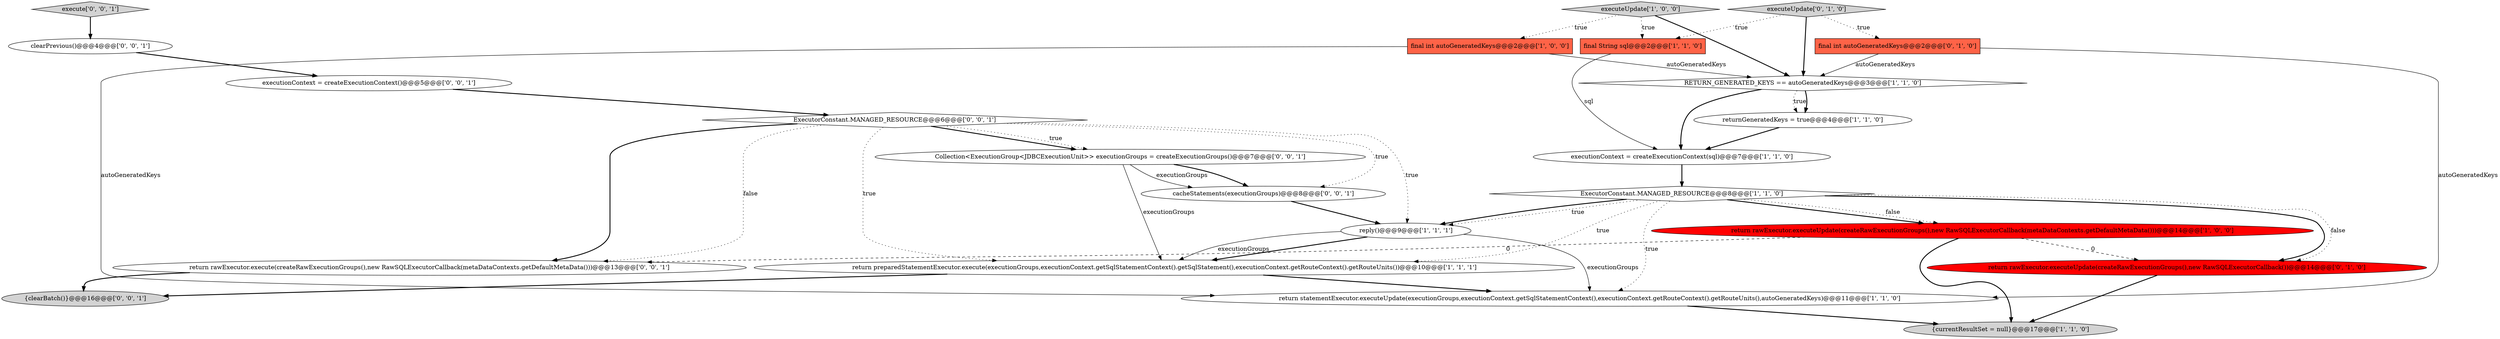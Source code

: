 digraph {
14 [style = filled, label = "executeUpdate['0', '1', '0']", fillcolor = lightgray, shape = diamond image = "AAA0AAABBB2BBB"];
5 [style = filled, label = "final int autoGeneratedKeys@@@2@@@['1', '0', '0']", fillcolor = tomato, shape = box image = "AAA0AAABBB1BBB"];
20 [style = filled, label = "{clearBatch()}@@@16@@@['0', '0', '1']", fillcolor = lightgray, shape = ellipse image = "AAA0AAABBB3BBB"];
18 [style = filled, label = "cacheStatements(executionGroups)@@@8@@@['0', '0', '1']", fillcolor = white, shape = ellipse image = "AAA0AAABBB3BBB"];
17 [style = filled, label = "execute['0', '0', '1']", fillcolor = lightgray, shape = diamond image = "AAA0AAABBB3BBB"];
16 [style = filled, label = "Collection<ExecutionGroup<JDBCExecutionUnit>> executionGroups = createExecutionGroups()@@@7@@@['0', '0', '1']", fillcolor = white, shape = ellipse image = "AAA0AAABBB3BBB"];
1 [style = filled, label = "return statementExecutor.executeUpdate(executionGroups,executionContext.getSqlStatementContext(),executionContext.getRouteContext().getRouteUnits(),autoGeneratedKeys)@@@11@@@['1', '1', '0']", fillcolor = white, shape = ellipse image = "AAA0AAABBB1BBB"];
8 [style = filled, label = "{currentResultSet = null}@@@17@@@['1', '1', '0']", fillcolor = lightgray, shape = ellipse image = "AAA0AAABBB1BBB"];
15 [style = filled, label = "clearPrevious()@@@4@@@['0', '0', '1']", fillcolor = white, shape = ellipse image = "AAA0AAABBB3BBB"];
19 [style = filled, label = "executionContext = createExecutionContext()@@@5@@@['0', '0', '1']", fillcolor = white, shape = ellipse image = "AAA0AAABBB3BBB"];
13 [style = filled, label = "return rawExecutor.executeUpdate(createRawExecutionGroups(),new RawSQLExecutorCallback())@@@14@@@['0', '1', '0']", fillcolor = red, shape = ellipse image = "AAA1AAABBB2BBB"];
21 [style = filled, label = "return rawExecutor.execute(createRawExecutionGroups(),new RawSQLExecutorCallback(metaDataContexts.getDefaultMetaData()))@@@13@@@['0', '0', '1']", fillcolor = white, shape = ellipse image = "AAA0AAABBB3BBB"];
2 [style = filled, label = "RETURN_GENERATED_KEYS == autoGeneratedKeys@@@3@@@['1', '1', '0']", fillcolor = white, shape = diamond image = "AAA0AAABBB1BBB"];
7 [style = filled, label = "executionContext = createExecutionContext(sql)@@@7@@@['1', '1', '0']", fillcolor = white, shape = ellipse image = "AAA0AAABBB1BBB"];
10 [style = filled, label = "final String sql@@@2@@@['1', '1', '0']", fillcolor = tomato, shape = box image = "AAA0AAABBB1BBB"];
9 [style = filled, label = "executeUpdate['1', '0', '0']", fillcolor = lightgray, shape = diamond image = "AAA0AAABBB1BBB"];
4 [style = filled, label = "return rawExecutor.executeUpdate(createRawExecutionGroups(),new RawSQLExecutorCallback(metaDataContexts.getDefaultMetaData()))@@@14@@@['1', '0', '0']", fillcolor = red, shape = ellipse image = "AAA1AAABBB1BBB"];
22 [style = filled, label = "ExecutorConstant.MANAGED_RESOURCE@@@6@@@['0', '0', '1']", fillcolor = white, shape = diamond image = "AAA0AAABBB3BBB"];
0 [style = filled, label = "returnGeneratedKeys = true@@@4@@@['1', '1', '0']", fillcolor = white, shape = ellipse image = "AAA0AAABBB1BBB"];
3 [style = filled, label = "return preparedStatementExecutor.execute(executionGroups,executionContext.getSqlStatementContext().getSqlStatement(),executionContext.getRouteContext().getRouteUnits())@@@10@@@['1', '1', '1']", fillcolor = white, shape = ellipse image = "AAA0AAABBB1BBB"];
11 [style = filled, label = "ExecutorConstant.MANAGED_RESOURCE@@@8@@@['1', '1', '0']", fillcolor = white, shape = diamond image = "AAA0AAABBB1BBB"];
6 [style = filled, label = "reply()@@@9@@@['1', '1', '1']", fillcolor = white, shape = ellipse image = "AAA0AAABBB1BBB"];
12 [style = filled, label = "final int autoGeneratedKeys@@@2@@@['0', '1', '0']", fillcolor = tomato, shape = box image = "AAA0AAABBB2BBB"];
16->3 [style = solid, label="executionGroups"];
6->3 [style = bold, label=""];
7->11 [style = bold, label=""];
10->7 [style = solid, label="sql"];
2->0 [style = dotted, label="true"];
22->18 [style = dotted, label="true"];
6->3 [style = solid, label="executionGroups"];
14->12 [style = dotted, label="true"];
3->1 [style = bold, label=""];
1->8 [style = bold, label=""];
16->18 [style = bold, label=""];
9->2 [style = bold, label=""];
22->16 [style = bold, label=""];
6->1 [style = solid, label="executionGroups"];
11->1 [style = dotted, label="true"];
11->6 [style = bold, label=""];
11->4 [style = bold, label=""];
12->1 [style = solid, label="autoGeneratedKeys"];
22->21 [style = bold, label=""];
5->2 [style = solid, label="autoGeneratedKeys"];
22->21 [style = dotted, label="false"];
15->19 [style = bold, label=""];
4->21 [style = dashed, label="0"];
22->6 [style = dotted, label="true"];
14->10 [style = dotted, label="true"];
0->7 [style = bold, label=""];
11->4 [style = dotted, label="false"];
16->18 [style = solid, label="executionGroups"];
2->0 [style = bold, label=""];
3->20 [style = bold, label=""];
21->20 [style = bold, label=""];
18->6 [style = bold, label=""];
11->6 [style = dotted, label="true"];
22->16 [style = dotted, label="true"];
11->13 [style = bold, label=""];
5->1 [style = solid, label="autoGeneratedKeys"];
17->15 [style = bold, label=""];
22->3 [style = dotted, label="true"];
4->8 [style = bold, label=""];
14->2 [style = bold, label=""];
2->7 [style = bold, label=""];
13->8 [style = bold, label=""];
4->13 [style = dashed, label="0"];
11->3 [style = dotted, label="true"];
9->10 [style = dotted, label="true"];
19->22 [style = bold, label=""];
12->2 [style = solid, label="autoGeneratedKeys"];
11->13 [style = dotted, label="false"];
9->5 [style = dotted, label="true"];
}
